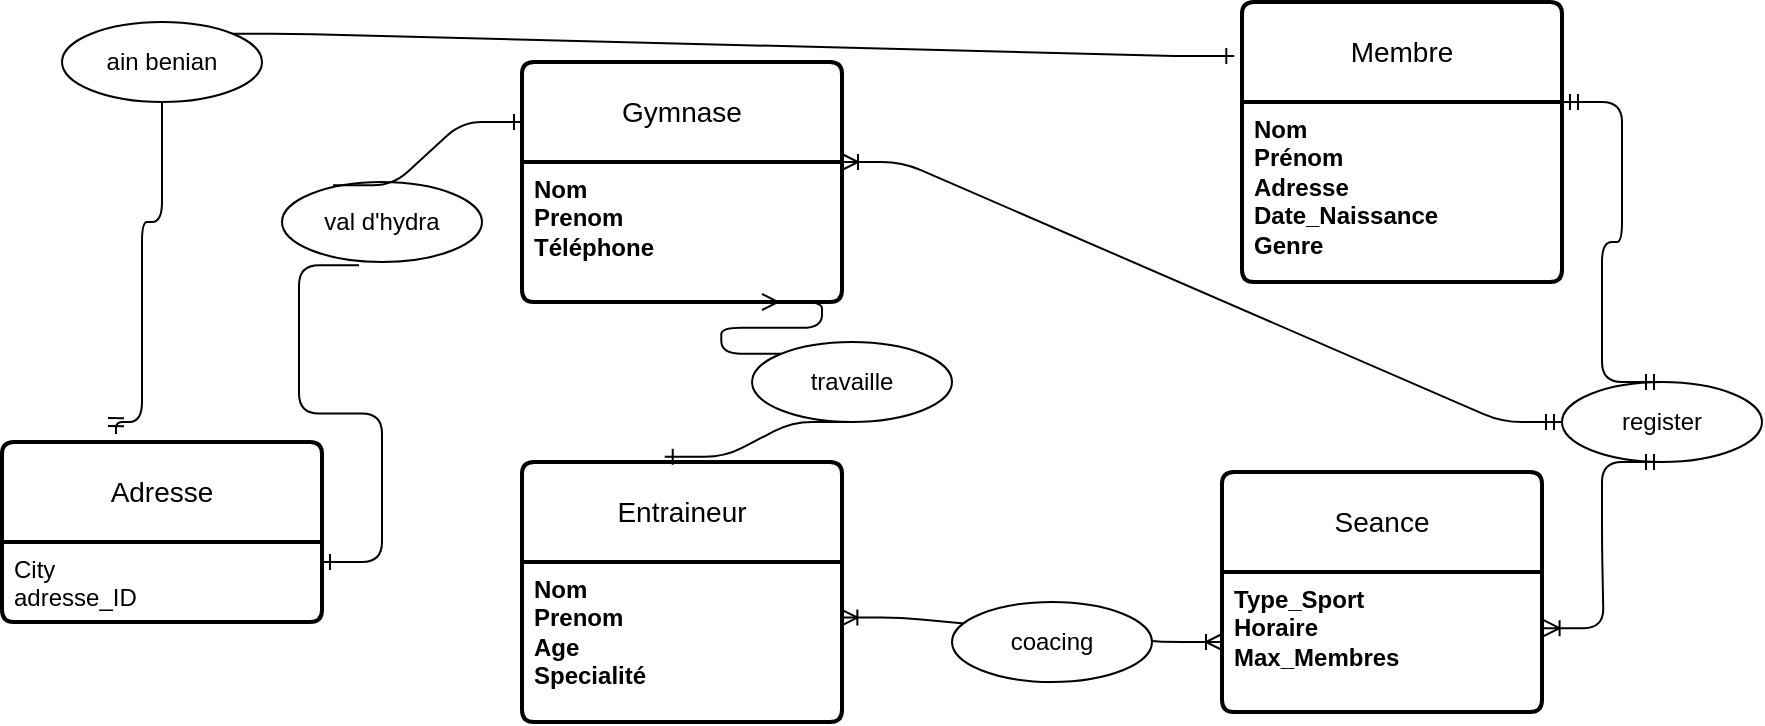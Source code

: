 <mxfile>
    <diagram id="K9ah9TVlGkyaHXf_QZJq" name="Page-1">
        <mxGraphModel dx="1443" dy="475" grid="1" gridSize="10" guides="1" tooltips="1" connect="1" arrows="1" fold="1" page="1" pageScale="1" pageWidth="850" pageHeight="1100" math="0" shadow="0">
            <root>
                <mxCell id="0"/>
                <mxCell id="1" parent="0"/>
                <mxCell id="15" value="Gymnase" style="swimlane;childLayout=stackLayout;horizontal=1;startSize=50;horizontalStack=0;rounded=1;fontSize=14;fontStyle=0;strokeWidth=2;resizeParent=0;resizeLast=1;shadow=0;dashed=0;align=center;arcSize=4;whiteSpace=wrap;html=1;" parent="1" vertex="1">
                    <mxGeometry x="210" y="220" width="160" height="120" as="geometry"/>
                </mxCell>
                <mxCell id="16" value="&lt;div&gt;&lt;strong data-end=&quot;335&quot; data-start=&quot;321&quot;&gt;&lt;strong data-end=&quot;407&quot; data-start=&quot;400&quot;&gt;Nom&lt;/strong&gt;&lt;/strong&gt;&lt;/div&gt;&lt;div&gt;&lt;b&gt;Prenom&lt;/b&gt;&lt;/div&gt;&lt;div&gt;&lt;strong data-end=&quot;335&quot; data-start=&quot;321&quot;&gt;&lt;strong data-end=&quot;407&quot; data-start=&quot;400&quot;&gt;&lt;strong data-end=&quot;444&quot; data-start=&quot;433&quot;&gt;&lt;strong data-end=&quot;496&quot; data-start=&quot;483&quot;&gt;Téléphone&lt;/strong&gt;&lt;/strong&gt;&lt;/strong&gt;&lt;/strong&gt;&lt;/div&gt;" style="align=left;strokeColor=none;fillColor=none;spacingLeft=4;fontSize=12;verticalAlign=top;resizable=0;rotatable=0;part=1;html=1;" parent="15" vertex="1">
                    <mxGeometry y="50" width="160" height="70" as="geometry"/>
                </mxCell>
                <mxCell id="17" value="Membre" style="swimlane;childLayout=stackLayout;horizontal=1;startSize=50;horizontalStack=0;rounded=1;fontSize=14;fontStyle=0;strokeWidth=2;resizeParent=0;resizeLast=1;shadow=0;dashed=0;align=center;arcSize=4;whiteSpace=wrap;html=1;" parent="1" vertex="1">
                    <mxGeometry x="570" y="190" width="160" height="140" as="geometry"/>
                </mxCell>
                <mxCell id="18" value="&lt;div&gt;&lt;strong data-end=&quot;587&quot; data-start=&quot;574&quot;&gt;Nom&lt;/strong&gt;&lt;/div&gt;&lt;div&gt;&lt;strong data-end=&quot;587&quot; data-start=&quot;574&quot;&gt;Prénom&lt;/strong&gt;&lt;/div&gt;&lt;div&gt;&lt;strong data-end=&quot;587&quot; data-start=&quot;574&quot;&gt;Adresse&lt;/strong&gt;&lt;/div&gt;&lt;div&gt;&lt;strong data-end=&quot;587&quot; data-start=&quot;574&quot;&gt;Date_Naissance&lt;/strong&gt;&lt;/div&gt;&lt;div&gt;&lt;strong data-end=&quot;587&quot; data-start=&quot;574&quot;&gt;&lt;strong data-end=&quot;827&quot; data-start=&quot;818&quot;&gt;Genre&lt;/strong&gt;&lt;/strong&gt;&lt;/div&gt;" style="align=left;strokeColor=none;fillColor=none;spacingLeft=4;fontSize=12;verticalAlign=top;resizable=0;rotatable=0;part=1;html=1;" parent="17" vertex="1">
                    <mxGeometry y="50" width="160" height="90" as="geometry"/>
                </mxCell>
                <mxCell id="21" value="Entraineur" style="swimlane;childLayout=stackLayout;horizontal=1;startSize=50;horizontalStack=0;rounded=1;fontSize=14;fontStyle=0;strokeWidth=2;resizeParent=0;resizeLast=1;shadow=0;dashed=0;align=center;arcSize=4;whiteSpace=wrap;html=1;" parent="1" vertex="1">
                    <mxGeometry x="210" y="420" width="160" height="130" as="geometry"/>
                </mxCell>
                <mxCell id="22" value="&lt;div&gt;&lt;div&gt;&lt;strong data-end=&quot;1050&quot; data-start=&quot;1036&quot;&gt;Nom&lt;/strong&gt;&lt;/div&gt;&lt;div&gt;&lt;strong data-end=&quot;1050&quot; data-start=&quot;1036&quot;&gt;Prenom&lt;/strong&gt;&lt;/div&gt;&lt;div&gt;&lt;strong data-end=&quot;1050&quot; data-start=&quot;1036&quot;&gt;Age&lt;/strong&gt;&lt;/div&gt;&lt;/div&gt;&lt;div&gt;&lt;strong data-end=&quot;1050&quot; data-start=&quot;1036&quot;&gt;Specialité&lt;/strong&gt;&lt;/div&gt;" style="align=left;strokeColor=none;fillColor=none;spacingLeft=4;fontSize=12;verticalAlign=top;resizable=0;rotatable=0;part=1;html=1;" parent="21" vertex="1">
                    <mxGeometry y="50" width="160" height="80" as="geometry"/>
                </mxCell>
                <mxCell id="23" value="Seance" style="swimlane;childLayout=stackLayout;horizontal=1;startSize=50;horizontalStack=0;rounded=1;fontSize=14;fontStyle=0;strokeWidth=2;resizeParent=0;resizeLast=1;shadow=0;dashed=0;align=center;arcSize=4;whiteSpace=wrap;html=1;" parent="1" vertex="1">
                    <mxGeometry x="560" y="425" width="160" height="120" as="geometry"/>
                </mxCell>
                <mxCell id="24" value="&lt;strong data-end=&quot;1050&quot; data-start=&quot;1036&quot;&gt;Type_Sport&lt;/strong&gt;&lt;div&gt;&lt;strong data-end=&quot;1050&quot; data-start=&quot;1036&quot;&gt;&lt;strong data-end=&quot;1138&quot; data-start=&quot;1127&quot;&gt;Horaire&lt;/strong&gt;&lt;/strong&gt;&lt;/div&gt;&lt;div&gt;&lt;strong data-end=&quot;1050&quot; data-start=&quot;1036&quot;&gt;&lt;strong data-end=&quot;1138&quot; data-start=&quot;1127&quot;&gt;&lt;strong data-end=&quot;1191&quot; data-start=&quot;1176&quot;&gt;Max_Membres&lt;/strong&gt;&lt;/strong&gt;&lt;/strong&gt;&lt;/div&gt;&lt;div&gt;&lt;strong data-end=&quot;1050&quot; data-start=&quot;1036&quot;&gt;&lt;strong data-end=&quot;1138&quot; data-start=&quot;1127&quot;&gt;&lt;br&gt;&lt;/strong&gt;&lt;/strong&gt;&lt;/div&gt;" style="align=left;strokeColor=none;fillColor=none;spacingLeft=4;fontSize=12;verticalAlign=top;resizable=0;rotatable=0;part=1;html=1;" parent="23" vertex="1">
                    <mxGeometry y="50" width="160" height="70" as="geometry"/>
                </mxCell>
                <mxCell id="25" value="" style="line;strokeWidth=1;rotatable=0;dashed=0;labelPosition=right;align=left;verticalAlign=middle;spacingTop=0;spacingLeft=6;points=[];portConstraint=eastwest;" parent="23" vertex="1">
                    <mxGeometry y="120" width="160" as="geometry"/>
                </mxCell>
                <mxCell id="53" value="Adresse" style="swimlane;childLayout=stackLayout;horizontal=1;startSize=50;horizontalStack=0;rounded=1;fontSize=14;fontStyle=0;strokeWidth=2;resizeParent=0;resizeLast=1;shadow=0;dashed=0;align=center;arcSize=4;whiteSpace=wrap;html=1;" parent="1" vertex="1">
                    <mxGeometry x="-50" y="410" width="160" height="90" as="geometry"/>
                </mxCell>
                <mxCell id="54" value="City&lt;div&gt;adresse_ID&lt;/div&gt;" style="align=left;strokeColor=none;fillColor=none;spacingLeft=4;fontSize=12;verticalAlign=top;resizable=0;rotatable=0;part=1;html=1;" parent="53" vertex="1">
                    <mxGeometry y="50" width="160" height="40" as="geometry"/>
                </mxCell>
                <mxCell id="60" value="travaille" style="ellipse;whiteSpace=wrap;html=1;align=center;" parent="1" vertex="1">
                    <mxGeometry x="325" y="360" width="100" height="40" as="geometry"/>
                </mxCell>
                <mxCell id="67" value="" style="edgeStyle=orthogonalEdgeStyle;fontSize=12;html=1;endArrow=ERmandOne;entryX=0.356;entryY=-0.044;entryDx=0;entryDy=0;entryPerimeter=0;" parent="1" source="68" target="53" edge="1">
                    <mxGeometry width="100" height="100" relative="1" as="geometry">
                        <mxPoint x="-80" y="250" as="sourcePoint"/>
                        <mxPoint x="10" y="400" as="targetPoint"/>
                        <Array as="points">
                            <mxPoint x="30" y="300"/>
                            <mxPoint x="20" y="300"/>
                            <mxPoint x="20" y="400"/>
                            <mxPoint x="7" y="400"/>
                        </Array>
                    </mxGeometry>
                </mxCell>
                <mxCell id="68" value="ain benian" style="ellipse;whiteSpace=wrap;html=1;align=center;" parent="1" vertex="1">
                    <mxGeometry x="-20" y="200" width="100" height="40" as="geometry"/>
                </mxCell>
                <mxCell id="70" value="" style="edgeStyle=entityRelationEdgeStyle;fontSize=12;html=1;endArrow=ERone;endFill=1;entryX=-0.024;entryY=0.193;entryDx=0;entryDy=0;entryPerimeter=0;exitX=1;exitY=0;exitDx=0;exitDy=0;" parent="1" source="68" target="17" edge="1">
                    <mxGeometry width="100" height="100" relative="1" as="geometry">
                        <mxPoint x="80" y="130" as="sourcePoint"/>
                        <mxPoint x="140" y="310" as="targetPoint"/>
                    </mxGeometry>
                </mxCell>
                <mxCell id="72" value="register" style="ellipse;whiteSpace=wrap;html=1;align=center;" parent="1" vertex="1">
                    <mxGeometry x="730" y="380" width="100" height="40" as="geometry"/>
                </mxCell>
                <mxCell id="73" value="" style="edgeStyle=entityRelationEdgeStyle;fontSize=12;html=1;endArrow=ERmandOne;startArrow=ERmandOne;entryX=1;entryY=0;entryDx=0;entryDy=0;exitX=0.5;exitY=0;exitDx=0;exitDy=0;" parent="1" source="72" target="18" edge="1">
                    <mxGeometry width="100" height="100" relative="1" as="geometry">
                        <mxPoint x="560" y="410" as="sourcePoint"/>
                        <mxPoint x="660" y="310" as="targetPoint"/>
                    </mxGeometry>
                </mxCell>
                <mxCell id="75" value="" style="edgeStyle=entityRelationEdgeStyle;fontSize=12;html=1;endArrow=ERoneToMany;startArrow=ERmandOne;entryX=1;entryY=0;entryDx=0;entryDy=0;exitX=0;exitY=0.5;exitDx=0;exitDy=0;" parent="1" source="72" target="16" edge="1">
                    <mxGeometry width="100" height="100" relative="1" as="geometry">
                        <mxPoint x="560" y="410" as="sourcePoint"/>
                        <mxPoint x="660" y="310" as="targetPoint"/>
                        <Array as="points">
                            <mxPoint x="520" y="380"/>
                        </Array>
                    </mxGeometry>
                </mxCell>
                <mxCell id="77" value="" style="edgeStyle=entityRelationEdgeStyle;fontSize=12;html=1;endArrow=ERoneToMany;startArrow=ERoneToMany;exitX=0.998;exitY=0.347;exitDx=0;exitDy=0;exitPerimeter=0;entryX=0;entryY=0.5;entryDx=0;entryDy=0;" parent="1" source="22" target="24" edge="1">
                    <mxGeometry width="100" height="100" relative="1" as="geometry">
                        <mxPoint x="560" y="410" as="sourcePoint"/>
                        <mxPoint x="660" y="310" as="targetPoint"/>
                    </mxGeometry>
                </mxCell>
                <mxCell id="78" value="coacing" style="ellipse;whiteSpace=wrap;html=1;align=center;" parent="1" vertex="1">
                    <mxGeometry x="425" y="490" width="100" height="40" as="geometry"/>
                </mxCell>
                <mxCell id="79" value="val d&#39;hydra" style="ellipse;whiteSpace=wrap;html=1;align=center;" parent="1" vertex="1">
                    <mxGeometry x="90" y="280" width="100" height="40" as="geometry"/>
                </mxCell>
                <mxCell id="80" value="" style="edgeStyle=entityRelationEdgeStyle;fontSize=12;html=1;endArrow=ERoneToMany;startArrow=ERmandOne;entryX=1.005;entryY=0.401;entryDx=0;entryDy=0;entryPerimeter=0;exitX=0.5;exitY=1;exitDx=0;exitDy=0;" parent="1" source="72" target="24" edge="1">
                    <mxGeometry width="100" height="100" relative="1" as="geometry">
                        <mxPoint x="430" y="490" as="sourcePoint"/>
                        <mxPoint x="530" y="390" as="targetPoint"/>
                    </mxGeometry>
                </mxCell>
                <mxCell id="81" value="" style="edgeStyle=entityRelationEdgeStyle;fontSize=12;html=1;endArrow=ERone;endFill=1;entryX=0;entryY=0.25;entryDx=0;entryDy=0;exitX=0.255;exitY=0.04;exitDx=0;exitDy=0;exitPerimeter=0;" parent="1" source="79" target="15" edge="1">
                    <mxGeometry width="100" height="100" relative="1" as="geometry">
                        <mxPoint x="10" y="370" as="sourcePoint"/>
                        <mxPoint x="110" y="270" as="targetPoint"/>
                    </mxGeometry>
                </mxCell>
                <mxCell id="82" value="" style="edgeStyle=entityRelationEdgeStyle;fontSize=12;html=1;endArrow=ERone;endFill=1;entryX=1;entryY=0.25;entryDx=0;entryDy=0;exitX=0.385;exitY=1.04;exitDx=0;exitDy=0;exitPerimeter=0;" parent="1" source="79" target="54" edge="1">
                    <mxGeometry width="100" height="100" relative="1" as="geometry">
                        <mxPoint x="10" y="370" as="sourcePoint"/>
                        <mxPoint x="110" y="270" as="targetPoint"/>
                    </mxGeometry>
                </mxCell>
                <mxCell id="83" value="" style="edgeStyle=entityRelationEdgeStyle;fontSize=12;html=1;endArrow=ERone;endFill=1;entryX=0.446;entryY=-0.02;entryDx=0;entryDy=0;entryPerimeter=0;exitX=0.5;exitY=1;exitDx=0;exitDy=0;" parent="1" source="60" target="21" edge="1">
                    <mxGeometry width="100" height="100" relative="1" as="geometry">
                        <mxPoint x="150" y="370" as="sourcePoint"/>
                        <mxPoint x="250" y="270" as="targetPoint"/>
                    </mxGeometry>
                </mxCell>
                <mxCell id="84" value="" style="edgeStyle=entityRelationEdgeStyle;fontSize=12;html=1;endArrow=ERmany;entryX=0.75;entryY=1;entryDx=0;entryDy=0;exitX=0;exitY=0;exitDx=0;exitDy=0;" parent="1" source="60" target="16" edge="1">
                    <mxGeometry width="100" height="100" relative="1" as="geometry">
                        <mxPoint x="420" y="360" as="sourcePoint"/>
                        <mxPoint x="250" y="270" as="targetPoint"/>
                    </mxGeometry>
                </mxCell>
            </root>
        </mxGraphModel>
    </diagram>
</mxfile>